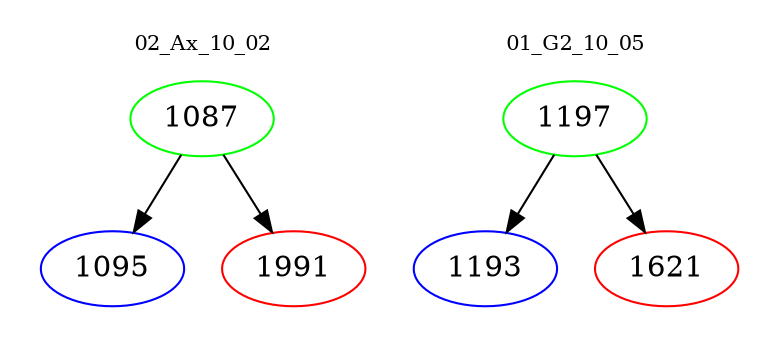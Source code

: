 digraph{
subgraph cluster_0 {
color = white
label = "02_Ax_10_02";
fontsize=10;
T0_1087 [label="1087", color="green"]
T0_1087 -> T0_1095 [color="black"]
T0_1095 [label="1095", color="blue"]
T0_1087 -> T0_1991 [color="black"]
T0_1991 [label="1991", color="red"]
}
subgraph cluster_1 {
color = white
label = "01_G2_10_05";
fontsize=10;
T1_1197 [label="1197", color="green"]
T1_1197 -> T1_1193 [color="black"]
T1_1193 [label="1193", color="blue"]
T1_1197 -> T1_1621 [color="black"]
T1_1621 [label="1621", color="red"]
}
}
